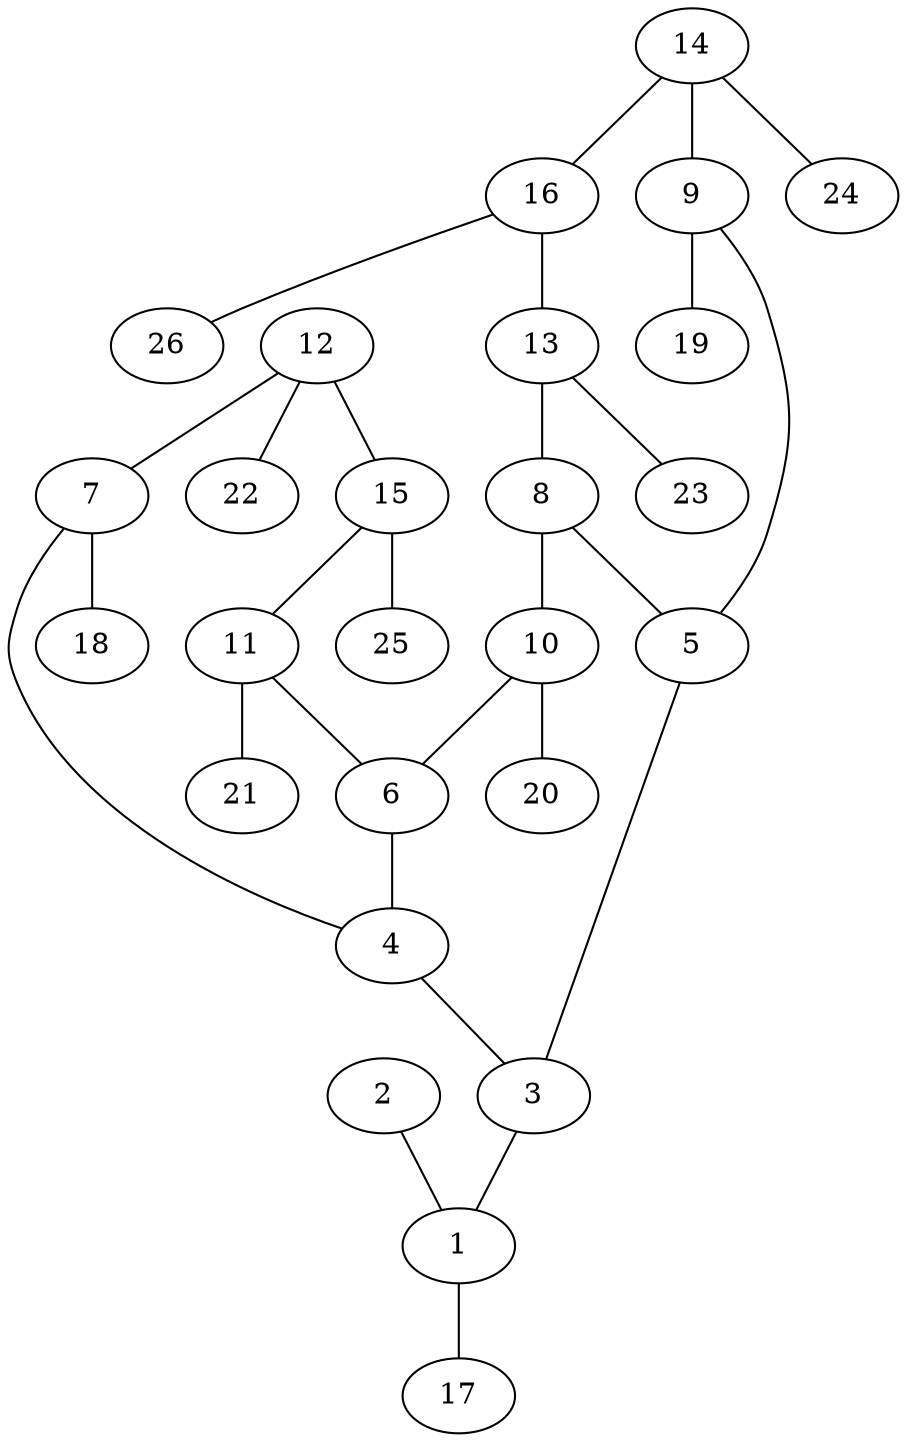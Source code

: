 graph molecule_439 {
	1	 [chem=C];
	17	 [chem=H];
	1 -- 17	 [valence=1];
	2	 [chem=O];
	2 -- 1	 [valence=2];
	3	 [chem=C];
	3 -- 1	 [valence=1];
	4	 [chem=C];
	4 -- 3	 [valence=2];
	5	 [chem=C];
	5 -- 3	 [valence=1];
	6	 [chem=C];
	6 -- 4	 [valence=1];
	7	 [chem=C];
	7 -- 4	 [valence=1];
	18	 [chem=H];
	7 -- 18	 [valence=1];
	8	 [chem=C];
	8 -- 5	 [valence=2];
	10	 [chem=C];
	8 -- 10	 [valence=1];
	9	 [chem=C];
	9 -- 5	 [valence=1];
	19	 [chem=H];
	9 -- 19	 [valence=1];
	10 -- 6	 [valence=2];
	20	 [chem=H];
	10 -- 20	 [valence=1];
	11	 [chem=C];
	11 -- 6	 [valence=1];
	21	 [chem=H];
	11 -- 21	 [valence=1];
	12	 [chem=C];
	12 -- 7	 [valence=2];
	15	 [chem=C];
	12 -- 15	 [valence=1];
	22	 [chem=H];
	12 -- 22	 [valence=1];
	13	 [chem=C];
	13 -- 8	 [valence=1];
	23	 [chem=H];
	13 -- 23	 [valence=1];
	14	 [chem=C];
	14 -- 9	 [valence=2];
	16	 [chem=C];
	14 -- 16	 [valence=1];
	24	 [chem=H];
	14 -- 24	 [valence=1];
	15 -- 11	 [valence=2];
	25	 [chem=H];
	15 -- 25	 [valence=1];
	16 -- 13	 [valence=2];
	26	 [chem=H];
	16 -- 26	 [valence=1];
}
